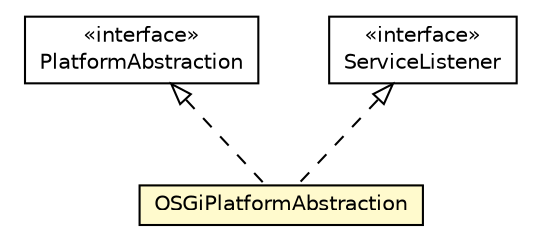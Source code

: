 #!/usr/local/bin/dot
#
# Class diagram 
# Generated by UMLGraph version R5_6-24-gf6e263 (http://www.umlgraph.org/)
#

digraph G {
	edge [fontname="Helvetica",fontsize=10,labelfontname="Helvetica",labelfontsize=10];
	node [fontname="Helvetica",fontsize=10,shape=plaintext];
	nodesep=0.25;
	ranksep=0.5;
	// ch.ethz.iks.slp.impl.OSGiPlatformAbstraction
	c5980292 [label=<<table title="ch.ethz.iks.slp.impl.OSGiPlatformAbstraction" border="0" cellborder="1" cellspacing="0" cellpadding="2" port="p" bgcolor="lemonChiffon" href="./OSGiPlatformAbstraction.html">
		<tr><td><table border="0" cellspacing="0" cellpadding="1">
<tr><td align="center" balign="center"> OSGiPlatformAbstraction </td></tr>
		</table></td></tr>
		</table>>, URL="./OSGiPlatformAbstraction.html", fontname="Helvetica", fontcolor="black", fontsize=10.0];
	// ch.ethz.iks.slp.impl.PlatformAbstraction
	c5980299 [label=<<table title="ch.ethz.iks.slp.impl.PlatformAbstraction" border="0" cellborder="1" cellspacing="0" cellpadding="2" port="p" href="./PlatformAbstraction.html">
		<tr><td><table border="0" cellspacing="0" cellpadding="1">
<tr><td align="center" balign="center"> &#171;interface&#187; </td></tr>
<tr><td align="center" balign="center"> PlatformAbstraction </td></tr>
		</table></td></tr>
		</table>>, URL="./PlatformAbstraction.html", fontname="Helvetica", fontcolor="black", fontsize=10.0];
	//ch.ethz.iks.slp.impl.OSGiPlatformAbstraction implements ch.ethz.iks.slp.impl.PlatformAbstraction
	c5980299:p -> c5980292:p [dir=back,arrowtail=empty,style=dashed];
	//ch.ethz.iks.slp.impl.OSGiPlatformAbstraction implements org.osgi.framework.ServiceListener
	c5981915:p -> c5980292:p [dir=back,arrowtail=empty,style=dashed];
	// org.osgi.framework.ServiceListener
	c5981915 [label=<<table title="org.osgi.framework.ServiceListener" border="0" cellborder="1" cellspacing="0" cellpadding="2" port="p" href="http://java.sun.com/j2se/1.4.2/docs/api/org/osgi/framework/ServiceListener.html">
		<tr><td><table border="0" cellspacing="0" cellpadding="1">
<tr><td align="center" balign="center"> &#171;interface&#187; </td></tr>
<tr><td align="center" balign="center"> ServiceListener </td></tr>
		</table></td></tr>
		</table>>, URL="http://java.sun.com/j2se/1.4.2/docs/api/org/osgi/framework/ServiceListener.html", fontname="Helvetica", fontcolor="black", fontsize=10.0];
}

